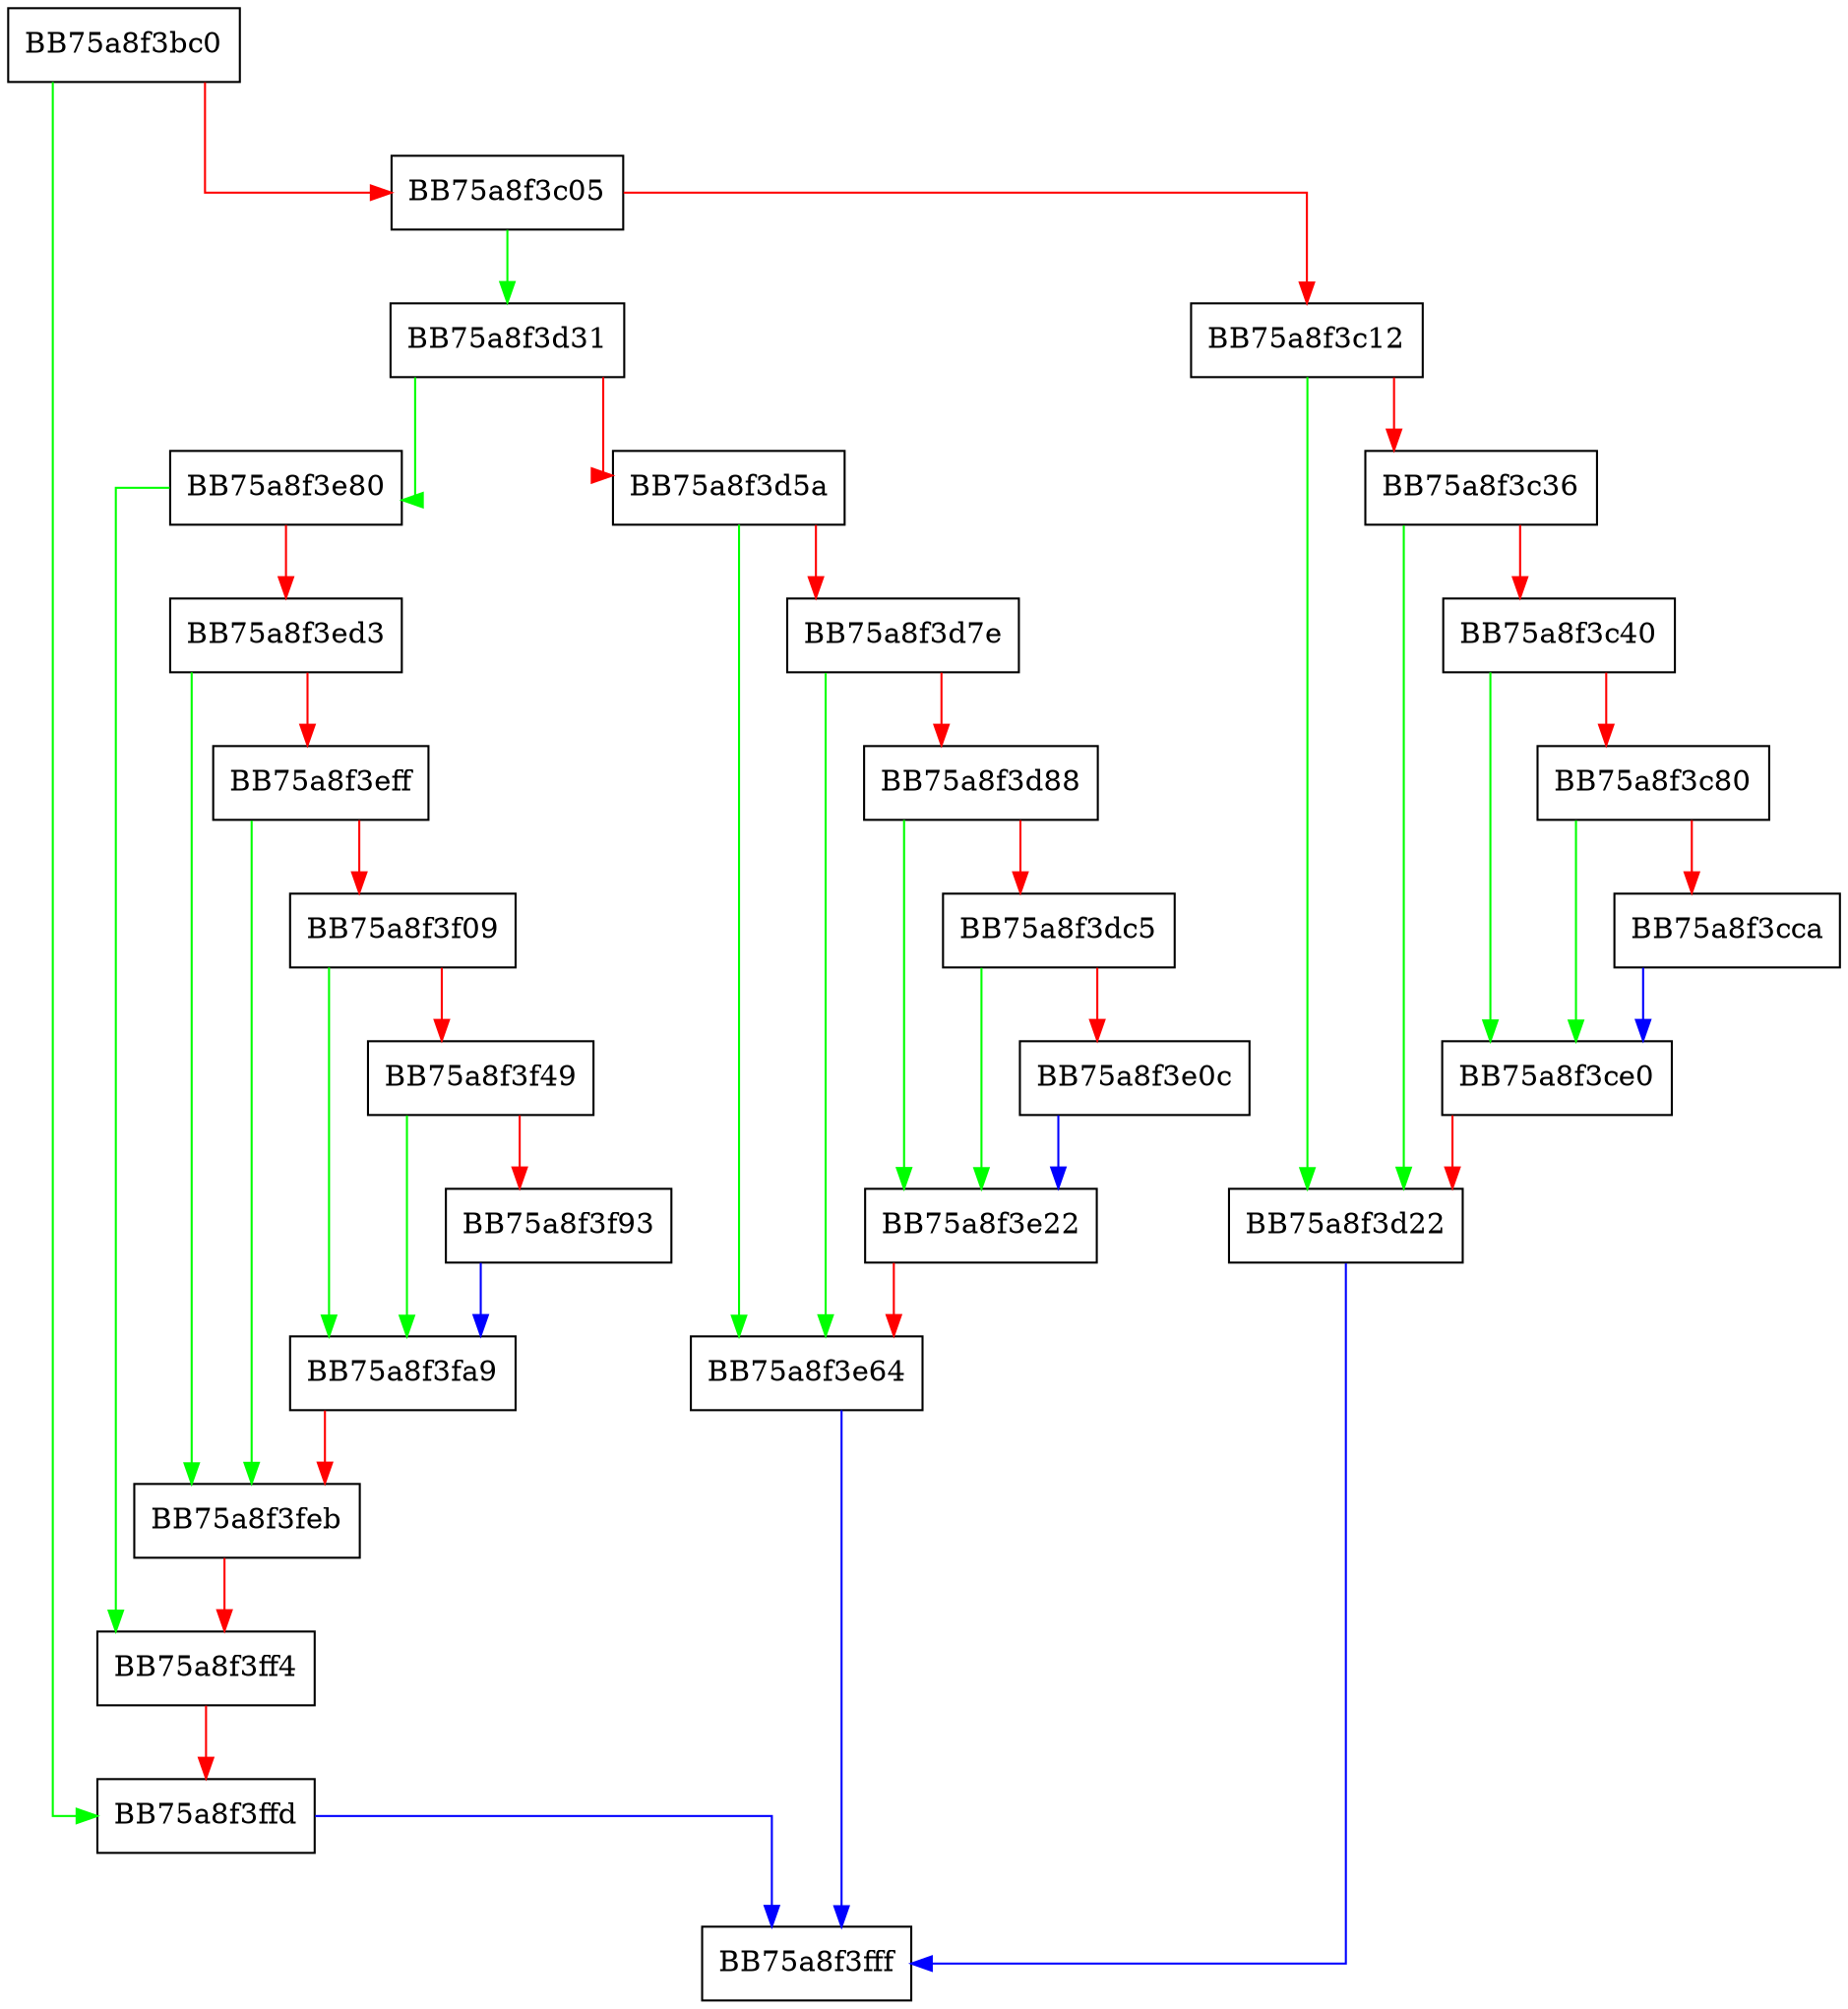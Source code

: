 digraph start_monitoring_threads {
  node [shape="box"];
  graph [splines=ortho];
  BB75a8f3bc0 -> BB75a8f3ffd [color="green"];
  BB75a8f3bc0 -> BB75a8f3c05 [color="red"];
  BB75a8f3c05 -> BB75a8f3d31 [color="green"];
  BB75a8f3c05 -> BB75a8f3c12 [color="red"];
  BB75a8f3c12 -> BB75a8f3d22 [color="green"];
  BB75a8f3c12 -> BB75a8f3c36 [color="red"];
  BB75a8f3c36 -> BB75a8f3d22 [color="green"];
  BB75a8f3c36 -> BB75a8f3c40 [color="red"];
  BB75a8f3c40 -> BB75a8f3ce0 [color="green"];
  BB75a8f3c40 -> BB75a8f3c80 [color="red"];
  BB75a8f3c80 -> BB75a8f3ce0 [color="green"];
  BB75a8f3c80 -> BB75a8f3cca [color="red"];
  BB75a8f3cca -> BB75a8f3ce0 [color="blue"];
  BB75a8f3ce0 -> BB75a8f3d22 [color="red"];
  BB75a8f3d22 -> BB75a8f3fff [color="blue"];
  BB75a8f3d31 -> BB75a8f3e80 [color="green"];
  BB75a8f3d31 -> BB75a8f3d5a [color="red"];
  BB75a8f3d5a -> BB75a8f3e64 [color="green"];
  BB75a8f3d5a -> BB75a8f3d7e [color="red"];
  BB75a8f3d7e -> BB75a8f3e64 [color="green"];
  BB75a8f3d7e -> BB75a8f3d88 [color="red"];
  BB75a8f3d88 -> BB75a8f3e22 [color="green"];
  BB75a8f3d88 -> BB75a8f3dc5 [color="red"];
  BB75a8f3dc5 -> BB75a8f3e22 [color="green"];
  BB75a8f3dc5 -> BB75a8f3e0c [color="red"];
  BB75a8f3e0c -> BB75a8f3e22 [color="blue"];
  BB75a8f3e22 -> BB75a8f3e64 [color="red"];
  BB75a8f3e64 -> BB75a8f3fff [color="blue"];
  BB75a8f3e80 -> BB75a8f3ff4 [color="green"];
  BB75a8f3e80 -> BB75a8f3ed3 [color="red"];
  BB75a8f3ed3 -> BB75a8f3feb [color="green"];
  BB75a8f3ed3 -> BB75a8f3eff [color="red"];
  BB75a8f3eff -> BB75a8f3feb [color="green"];
  BB75a8f3eff -> BB75a8f3f09 [color="red"];
  BB75a8f3f09 -> BB75a8f3fa9 [color="green"];
  BB75a8f3f09 -> BB75a8f3f49 [color="red"];
  BB75a8f3f49 -> BB75a8f3fa9 [color="green"];
  BB75a8f3f49 -> BB75a8f3f93 [color="red"];
  BB75a8f3f93 -> BB75a8f3fa9 [color="blue"];
  BB75a8f3fa9 -> BB75a8f3feb [color="red"];
  BB75a8f3feb -> BB75a8f3ff4 [color="red"];
  BB75a8f3ff4 -> BB75a8f3ffd [color="red"];
  BB75a8f3ffd -> BB75a8f3fff [color="blue"];
}